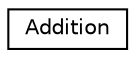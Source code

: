 digraph G
{
  edge [fontname="Helvetica",fontsize="10",labelfontname="Helvetica",labelfontsize="10"];
  node [fontname="Helvetica",fontsize="10",shape=record];
  rankdir="LR";
  Node1 [label="Addition",height=0.2,width=0.4,color="black", fillcolor="white", style="filled",URL="$classAddition.html"];
}

